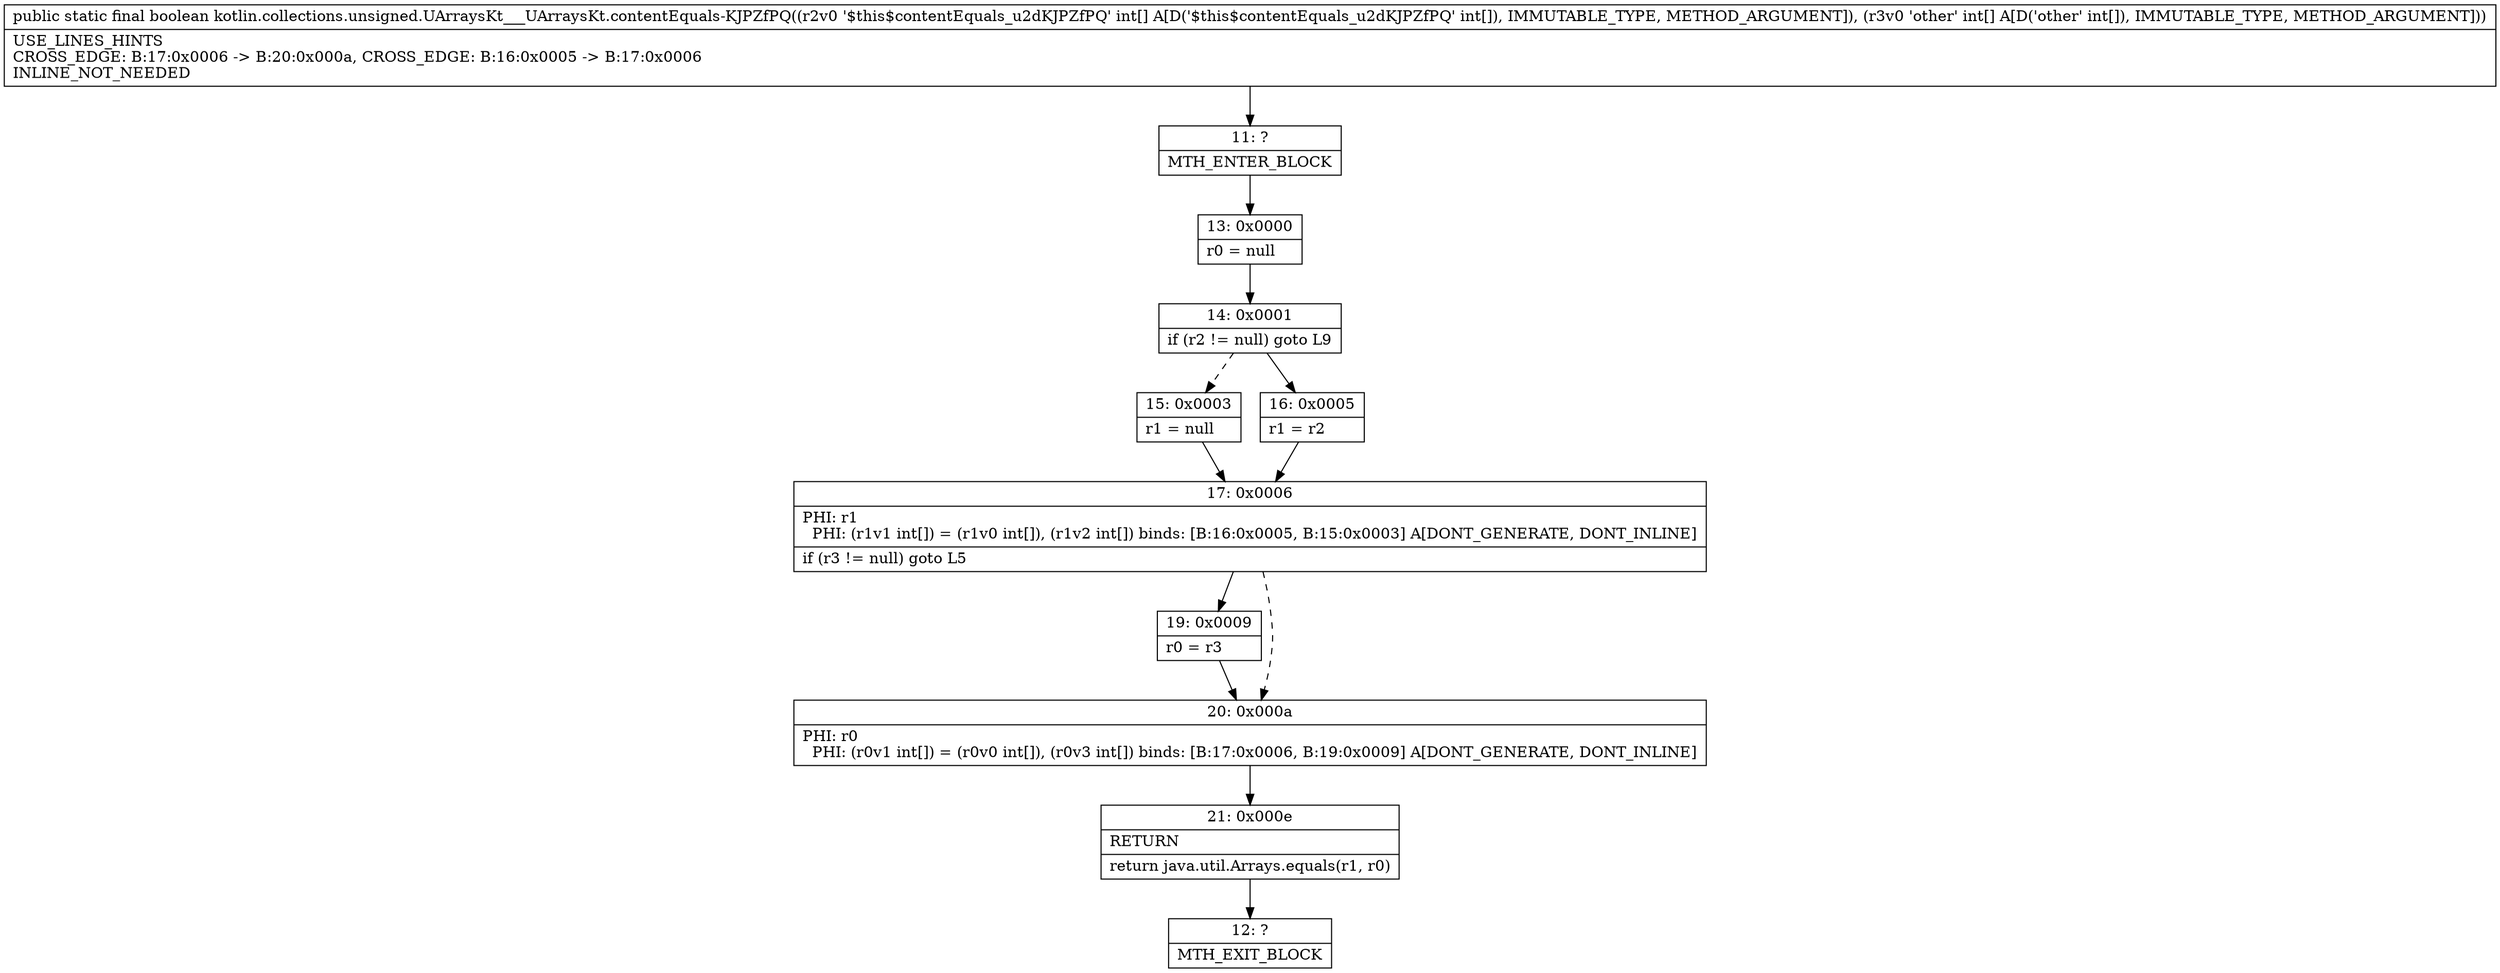 digraph "CFG forkotlin.collections.unsigned.UArraysKt___UArraysKt.contentEquals\-KJPZfPQ([I[I)Z" {
Node_11 [shape=record,label="{11\:\ ?|MTH_ENTER_BLOCK\l}"];
Node_13 [shape=record,label="{13\:\ 0x0000|r0 = null\l}"];
Node_14 [shape=record,label="{14\:\ 0x0001|if (r2 != null) goto L9\l}"];
Node_15 [shape=record,label="{15\:\ 0x0003|r1 = null\l}"];
Node_17 [shape=record,label="{17\:\ 0x0006|PHI: r1 \l  PHI: (r1v1 int[]) = (r1v0 int[]), (r1v2 int[]) binds: [B:16:0x0005, B:15:0x0003] A[DONT_GENERATE, DONT_INLINE]\l|if (r3 != null) goto L5\l}"];
Node_19 [shape=record,label="{19\:\ 0x0009|r0 = r3\l}"];
Node_20 [shape=record,label="{20\:\ 0x000a|PHI: r0 \l  PHI: (r0v1 int[]) = (r0v0 int[]), (r0v3 int[]) binds: [B:17:0x0006, B:19:0x0009] A[DONT_GENERATE, DONT_INLINE]\l}"];
Node_21 [shape=record,label="{21\:\ 0x000e|RETURN\l|return java.util.Arrays.equals(r1, r0)\l}"];
Node_12 [shape=record,label="{12\:\ ?|MTH_EXIT_BLOCK\l}"];
Node_16 [shape=record,label="{16\:\ 0x0005|r1 = r2\l}"];
MethodNode[shape=record,label="{public static final boolean kotlin.collections.unsigned.UArraysKt___UArraysKt.contentEquals\-KJPZfPQ((r2v0 '$this$contentEquals_u2dKJPZfPQ' int[] A[D('$this$contentEquals_u2dKJPZfPQ' int[]), IMMUTABLE_TYPE, METHOD_ARGUMENT]), (r3v0 'other' int[] A[D('other' int[]), IMMUTABLE_TYPE, METHOD_ARGUMENT]))  | USE_LINES_HINTS\lCROSS_EDGE: B:17:0x0006 \-\> B:20:0x000a, CROSS_EDGE: B:16:0x0005 \-\> B:17:0x0006\lINLINE_NOT_NEEDED\l}"];
MethodNode -> Node_11;Node_11 -> Node_13;
Node_13 -> Node_14;
Node_14 -> Node_15[style=dashed];
Node_14 -> Node_16;
Node_15 -> Node_17;
Node_17 -> Node_19;
Node_17 -> Node_20[style=dashed];
Node_19 -> Node_20;
Node_20 -> Node_21;
Node_21 -> Node_12;
Node_16 -> Node_17;
}

